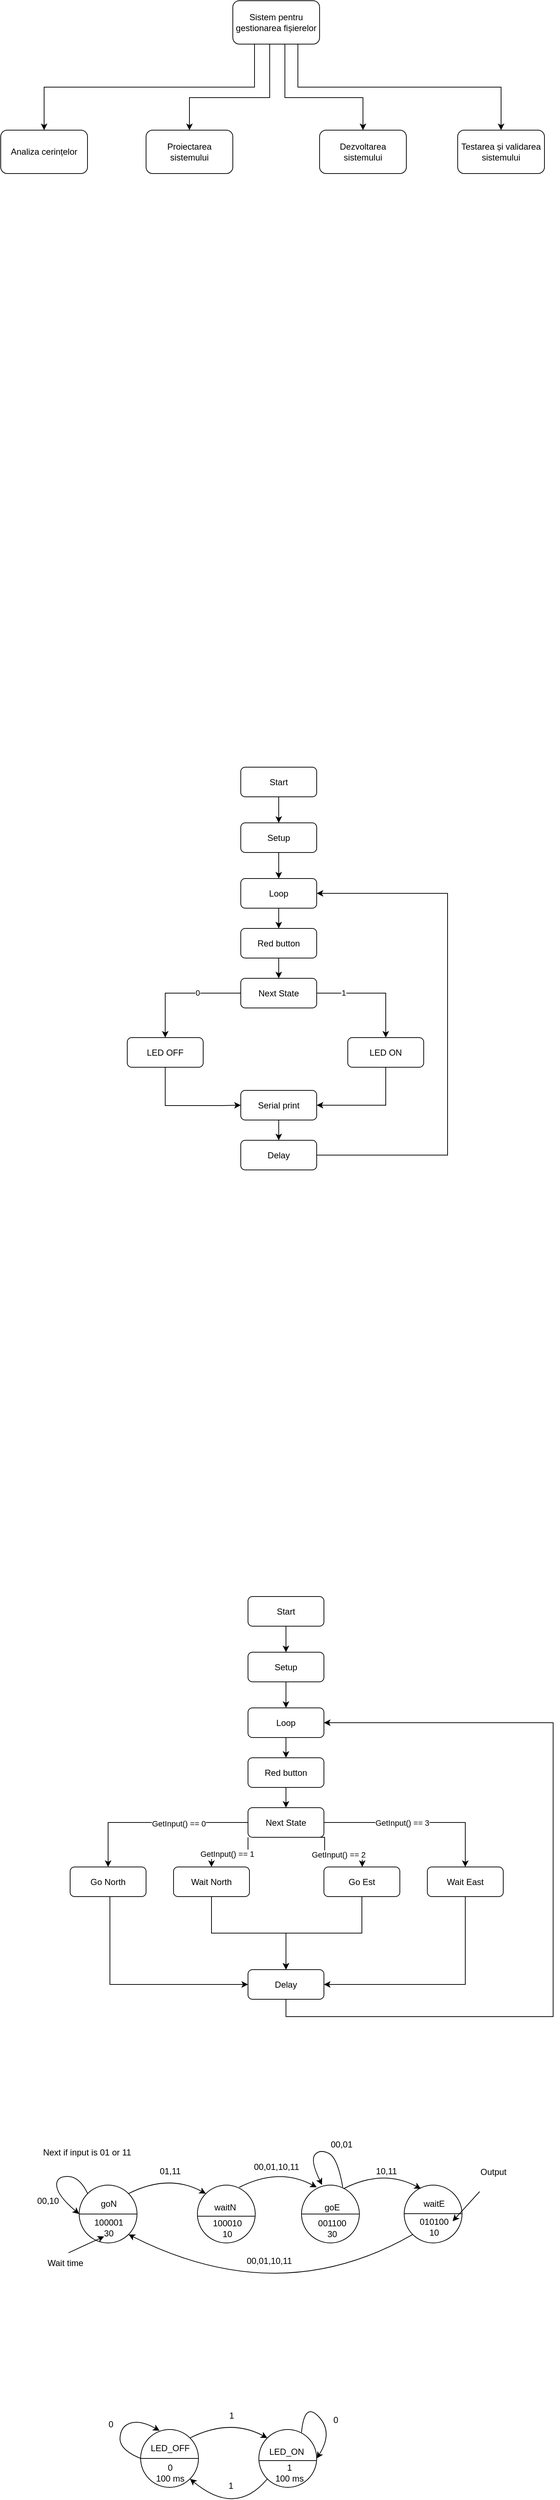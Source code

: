 <mxfile version="24.7.17">
  <diagram name="Page-1" id="keTNEGnftJXRs440OWy9">
    <mxGraphModel dx="712" dy="876" grid="0" gridSize="10" guides="1" tooltips="1" connect="1" arrows="1" fold="1" page="1" pageScale="1" pageWidth="850" pageHeight="1100" math="0" shadow="0">
      <root>
        <mxCell id="0" />
        <mxCell id="1" parent="0" />
        <mxCell id="iCHob3DXkhUxvK6vz61q-8" style="edgeStyle=orthogonalEdgeStyle;rounded=0;orthogonalLoop=1;jettySize=auto;html=1;exitX=0.25;exitY=1;exitDx=0;exitDy=0;entryX=0.5;entryY=0;entryDx=0;entryDy=0;" parent="1" source="iCHob3DXkhUxvK6vz61q-1" target="iCHob3DXkhUxvK6vz61q-2" edge="1">
          <mxGeometry relative="1" as="geometry" />
        </mxCell>
        <mxCell id="iCHob3DXkhUxvK6vz61q-10" style="edgeStyle=orthogonalEdgeStyle;rounded=0;orthogonalLoop=1;jettySize=auto;html=1;" parent="1" source="iCHob3DXkhUxvK6vz61q-1" target="iCHob3DXkhUxvK6vz61q-3" edge="1">
          <mxGeometry relative="1" as="geometry">
            <Array as="points">
              <mxPoint x="429" y="191" />
              <mxPoint x="318" y="191" />
            </Array>
          </mxGeometry>
        </mxCell>
        <mxCell id="iCHob3DXkhUxvK6vz61q-11" style="edgeStyle=orthogonalEdgeStyle;rounded=0;orthogonalLoop=1;jettySize=auto;html=1;" parent="1" source="iCHob3DXkhUxvK6vz61q-1" target="iCHob3DXkhUxvK6vz61q-4" edge="1">
          <mxGeometry relative="1" as="geometry">
            <Array as="points">
              <mxPoint x="450" y="191" />
              <mxPoint x="558" y="191" />
            </Array>
          </mxGeometry>
        </mxCell>
        <mxCell id="iCHob3DXkhUxvK6vz61q-12" style="edgeStyle=orthogonalEdgeStyle;rounded=0;orthogonalLoop=1;jettySize=auto;html=1;exitX=0.75;exitY=1;exitDx=0;exitDy=0;entryX=0.5;entryY=0;entryDx=0;entryDy=0;" parent="1" source="iCHob3DXkhUxvK6vz61q-1" target="iCHob3DXkhUxvK6vz61q-5" edge="1">
          <mxGeometry relative="1" as="geometry" />
        </mxCell>
        <mxCell id="iCHob3DXkhUxvK6vz61q-1" value="Sistem pentru gestionarea fișierelor" style="rounded=1;whiteSpace=wrap;html=1;" parent="1" vertex="1">
          <mxGeometry x="378" y="57" width="120" height="60" as="geometry" />
        </mxCell>
        <mxCell id="iCHob3DXkhUxvK6vz61q-2" value="Analiza cerințelor" style="rounded=1;whiteSpace=wrap;html=1;" parent="1" vertex="1">
          <mxGeometry x="57" y="236" width="120" height="60" as="geometry" />
        </mxCell>
        <mxCell id="iCHob3DXkhUxvK6vz61q-3" value="Proiectarea sistemului" style="rounded=1;whiteSpace=wrap;html=1;" parent="1" vertex="1">
          <mxGeometry x="258" y="236" width="120" height="60" as="geometry" />
        </mxCell>
        <mxCell id="iCHob3DXkhUxvK6vz61q-4" value="Dezvoltarea sistemului" style="rounded=1;whiteSpace=wrap;html=1;" parent="1" vertex="1">
          <mxGeometry x="498" y="236" width="120" height="60" as="geometry" />
        </mxCell>
        <mxCell id="iCHob3DXkhUxvK6vz61q-5" value="Testarea și validarea sistemului" style="rounded=1;whiteSpace=wrap;html=1;" parent="1" vertex="1">
          <mxGeometry x="689" y="236" width="120" height="60" as="geometry" />
        </mxCell>
        <mxCell id="Bnkb0iWtYhn1UjVCgejJ-5" style="edgeStyle=orthogonalEdgeStyle;rounded=0;orthogonalLoop=1;jettySize=auto;html=1;entryX=0.5;entryY=0;entryDx=0;entryDy=0;" parent="1" source="Bnkb0iWtYhn1UjVCgejJ-1" target="Bnkb0iWtYhn1UjVCgejJ-2" edge="1">
          <mxGeometry relative="1" as="geometry" />
        </mxCell>
        <mxCell id="Bnkb0iWtYhn1UjVCgejJ-1" value="Start" style="rounded=1;whiteSpace=wrap;html=1;" parent="1" vertex="1">
          <mxGeometry x="389" y="1117" width="105" height="41" as="geometry" />
        </mxCell>
        <mxCell id="Bnkb0iWtYhn1UjVCgejJ-6" style="edgeStyle=orthogonalEdgeStyle;rounded=0;orthogonalLoop=1;jettySize=auto;html=1;" parent="1" source="Bnkb0iWtYhn1UjVCgejJ-2" target="Bnkb0iWtYhn1UjVCgejJ-3" edge="1">
          <mxGeometry relative="1" as="geometry" />
        </mxCell>
        <mxCell id="Bnkb0iWtYhn1UjVCgejJ-2" value="Setup" style="rounded=1;whiteSpace=wrap;html=1;" parent="1" vertex="1">
          <mxGeometry x="389" y="1194" width="105" height="41" as="geometry" />
        </mxCell>
        <mxCell id="Bnkb0iWtYhn1UjVCgejJ-12" value="" style="edgeStyle=orthogonalEdgeStyle;rounded=0;orthogonalLoop=1;jettySize=auto;html=1;" parent="1" source="Bnkb0iWtYhn1UjVCgejJ-3" target="Bnkb0iWtYhn1UjVCgejJ-11" edge="1">
          <mxGeometry relative="1" as="geometry" />
        </mxCell>
        <mxCell id="Bnkb0iWtYhn1UjVCgejJ-3" value="Loop" style="rounded=1;whiteSpace=wrap;html=1;" parent="1" vertex="1">
          <mxGeometry x="389" y="1271" width="105" height="41" as="geometry" />
        </mxCell>
        <mxCell id="Bnkb0iWtYhn1UjVCgejJ-16" style="edgeStyle=orthogonalEdgeStyle;rounded=0;orthogonalLoop=1;jettySize=auto;html=1;entryX=0.5;entryY=0;entryDx=0;entryDy=0;" parent="1" source="Bnkb0iWtYhn1UjVCgejJ-7" target="Bnkb0iWtYhn1UjVCgejJ-15" edge="1">
          <mxGeometry relative="1" as="geometry" />
        </mxCell>
        <mxCell id="Bnkb0iWtYhn1UjVCgejJ-18" value="0" style="edgeLabel;html=1;align=center;verticalAlign=middle;resizable=0;points=[];" parent="Bnkb0iWtYhn1UjVCgejJ-16" vertex="1" connectable="0">
          <mxGeometry x="-0.273" y="-1" relative="1" as="geometry">
            <mxPoint as="offset" />
          </mxGeometry>
        </mxCell>
        <mxCell id="Bnkb0iWtYhn1UjVCgejJ-17" style="edgeStyle=orthogonalEdgeStyle;rounded=0;orthogonalLoop=1;jettySize=auto;html=1;" parent="1" source="Bnkb0iWtYhn1UjVCgejJ-7" target="Bnkb0iWtYhn1UjVCgejJ-14" edge="1">
          <mxGeometry relative="1" as="geometry" />
        </mxCell>
        <mxCell id="Bnkb0iWtYhn1UjVCgejJ-19" value="1" style="edgeLabel;html=1;align=center;verticalAlign=middle;resizable=0;points=[];" parent="Bnkb0iWtYhn1UjVCgejJ-17" vertex="1" connectable="0">
          <mxGeometry x="-0.533" y="1" relative="1" as="geometry">
            <mxPoint as="offset" />
          </mxGeometry>
        </mxCell>
        <mxCell id="Bnkb0iWtYhn1UjVCgejJ-7" value="Next State" style="rounded=1;whiteSpace=wrap;html=1;" parent="1" vertex="1">
          <mxGeometry x="389" y="1409" width="105" height="41" as="geometry" />
        </mxCell>
        <mxCell id="Bnkb0iWtYhn1UjVCgejJ-13" value="" style="edgeStyle=orthogonalEdgeStyle;rounded=0;orthogonalLoop=1;jettySize=auto;html=1;" parent="1" source="Bnkb0iWtYhn1UjVCgejJ-11" target="Bnkb0iWtYhn1UjVCgejJ-7" edge="1">
          <mxGeometry relative="1" as="geometry" />
        </mxCell>
        <mxCell id="Bnkb0iWtYhn1UjVCgejJ-11" value="Red button" style="rounded=1;whiteSpace=wrap;html=1;" parent="1" vertex="1">
          <mxGeometry x="389" y="1340" width="105" height="41" as="geometry" />
        </mxCell>
        <mxCell id="Bnkb0iWtYhn1UjVCgejJ-22" style="edgeStyle=orthogonalEdgeStyle;rounded=0;orthogonalLoop=1;jettySize=auto;html=1;entryX=1;entryY=0.5;entryDx=0;entryDy=0;" parent="1" source="Bnkb0iWtYhn1UjVCgejJ-14" target="Bnkb0iWtYhn1UjVCgejJ-20" edge="1">
          <mxGeometry relative="1" as="geometry">
            <Array as="points">
              <mxPoint x="590" y="1585" />
            </Array>
          </mxGeometry>
        </mxCell>
        <mxCell id="Bnkb0iWtYhn1UjVCgejJ-14" value="LED ON" style="rounded=1;whiteSpace=wrap;html=1;" parent="1" vertex="1">
          <mxGeometry x="537" y="1491" width="105" height="41" as="geometry" />
        </mxCell>
        <mxCell id="Bnkb0iWtYhn1UjVCgejJ-21" style="edgeStyle=orthogonalEdgeStyle;rounded=0;orthogonalLoop=1;jettySize=auto;html=1;entryX=0;entryY=0.5;entryDx=0;entryDy=0;" parent="1" source="Bnkb0iWtYhn1UjVCgejJ-15" target="Bnkb0iWtYhn1UjVCgejJ-20" edge="1">
          <mxGeometry relative="1" as="geometry">
            <Array as="points">
              <mxPoint x="285" y="1585" />
              <mxPoint x="363" y="1585" />
            </Array>
          </mxGeometry>
        </mxCell>
        <mxCell id="Bnkb0iWtYhn1UjVCgejJ-15" value="LED OFF" style="rounded=1;whiteSpace=wrap;html=1;" parent="1" vertex="1">
          <mxGeometry x="232" y="1491" width="105" height="41" as="geometry" />
        </mxCell>
        <mxCell id="Bnkb0iWtYhn1UjVCgejJ-24" value="" style="edgeStyle=orthogonalEdgeStyle;rounded=0;orthogonalLoop=1;jettySize=auto;html=1;" parent="1" source="Bnkb0iWtYhn1UjVCgejJ-20" target="Bnkb0iWtYhn1UjVCgejJ-23" edge="1">
          <mxGeometry relative="1" as="geometry" />
        </mxCell>
        <mxCell id="Bnkb0iWtYhn1UjVCgejJ-20" value="Serial print" style="rounded=1;whiteSpace=wrap;html=1;" parent="1" vertex="1">
          <mxGeometry x="389" y="1564" width="105" height="41" as="geometry" />
        </mxCell>
        <mxCell id="Bnkb0iWtYhn1UjVCgejJ-25" style="edgeStyle=orthogonalEdgeStyle;rounded=0;orthogonalLoop=1;jettySize=auto;html=1;entryX=1;entryY=0.5;entryDx=0;entryDy=0;" parent="1" source="Bnkb0iWtYhn1UjVCgejJ-23" target="Bnkb0iWtYhn1UjVCgejJ-3" edge="1">
          <mxGeometry relative="1" as="geometry">
            <Array as="points">
              <mxPoint x="675" y="1653.5" />
              <mxPoint x="675" y="1292" />
            </Array>
          </mxGeometry>
        </mxCell>
        <mxCell id="Bnkb0iWtYhn1UjVCgejJ-23" value="Delay" style="rounded=1;whiteSpace=wrap;html=1;" parent="1" vertex="1">
          <mxGeometry x="389" y="1633" width="105" height="41" as="geometry" />
        </mxCell>
        <mxCell id="Bnkb0iWtYhn1UjVCgejJ-26" style="edgeStyle=orthogonalEdgeStyle;rounded=0;orthogonalLoop=1;jettySize=auto;html=1;entryX=0.5;entryY=0;entryDx=0;entryDy=0;" parent="1" source="Bnkb0iWtYhn1UjVCgejJ-27" target="Bnkb0iWtYhn1UjVCgejJ-29" edge="1">
          <mxGeometry relative="1" as="geometry" />
        </mxCell>
        <mxCell id="Bnkb0iWtYhn1UjVCgejJ-27" value="Start" style="rounded=1;whiteSpace=wrap;html=1;" parent="1" vertex="1">
          <mxGeometry x="399" y="2264" width="105" height="41" as="geometry" />
        </mxCell>
        <mxCell id="Bnkb0iWtYhn1UjVCgejJ-28" style="edgeStyle=orthogonalEdgeStyle;rounded=0;orthogonalLoop=1;jettySize=auto;html=1;" parent="1" source="Bnkb0iWtYhn1UjVCgejJ-29" target="Bnkb0iWtYhn1UjVCgejJ-31" edge="1">
          <mxGeometry relative="1" as="geometry" />
        </mxCell>
        <mxCell id="Bnkb0iWtYhn1UjVCgejJ-29" value="Setup" style="rounded=1;whiteSpace=wrap;html=1;" parent="1" vertex="1">
          <mxGeometry x="399" y="2341" width="105" height="41" as="geometry" />
        </mxCell>
        <mxCell id="Bnkb0iWtYhn1UjVCgejJ-30" value="" style="edgeStyle=orthogonalEdgeStyle;rounded=0;orthogonalLoop=1;jettySize=auto;html=1;" parent="1" source="Bnkb0iWtYhn1UjVCgejJ-31" target="Bnkb0iWtYhn1UjVCgejJ-38" edge="1">
          <mxGeometry relative="1" as="geometry" />
        </mxCell>
        <mxCell id="Bnkb0iWtYhn1UjVCgejJ-31" value="Loop" style="rounded=1;whiteSpace=wrap;html=1;" parent="1" vertex="1">
          <mxGeometry x="399" y="2418" width="105" height="41" as="geometry" />
        </mxCell>
        <mxCell id="Bnkb0iWtYhn1UjVCgejJ-49" style="edgeStyle=orthogonalEdgeStyle;rounded=0;orthogonalLoop=1;jettySize=auto;html=1;" parent="1" source="Bnkb0iWtYhn1UjVCgejJ-36" target="Bnkb0iWtYhn1UjVCgejJ-46" edge="1">
          <mxGeometry relative="1" as="geometry" />
        </mxCell>
        <mxCell id="Bnkb0iWtYhn1UjVCgejJ-53" value="GetInput() == 0" style="edgeLabel;html=1;align=center;verticalAlign=middle;resizable=0;points=[];" parent="Bnkb0iWtYhn1UjVCgejJ-49" vertex="1" connectable="0">
          <mxGeometry x="-0.244" y="1" relative="1" as="geometry">
            <mxPoint as="offset" />
          </mxGeometry>
        </mxCell>
        <mxCell id="Bnkb0iWtYhn1UjVCgejJ-50" style="edgeStyle=orthogonalEdgeStyle;rounded=0;orthogonalLoop=1;jettySize=auto;html=1;" parent="1" source="Bnkb0iWtYhn1UjVCgejJ-36" target="Bnkb0iWtYhn1UjVCgejJ-47" edge="1">
          <mxGeometry relative="1" as="geometry" />
        </mxCell>
        <mxCell id="Bnkb0iWtYhn1UjVCgejJ-56" value="GetInput() == 3" style="edgeLabel;html=1;align=center;verticalAlign=middle;resizable=0;points=[];" parent="Bnkb0iWtYhn1UjVCgejJ-50" vertex="1" connectable="0">
          <mxGeometry x="-0.162" relative="1" as="geometry">
            <mxPoint as="offset" />
          </mxGeometry>
        </mxCell>
        <mxCell id="Bnkb0iWtYhn1UjVCgejJ-51" style="edgeStyle=orthogonalEdgeStyle;rounded=0;orthogonalLoop=1;jettySize=auto;html=1;exitX=0;exitY=1;exitDx=0;exitDy=0;" parent="1" source="Bnkb0iWtYhn1UjVCgejJ-36" target="Bnkb0iWtYhn1UjVCgejJ-40" edge="1">
          <mxGeometry relative="1" as="geometry" />
        </mxCell>
        <mxCell id="Bnkb0iWtYhn1UjVCgejJ-54" value="GetInput() == 1" style="edgeLabel;html=1;align=center;verticalAlign=middle;resizable=0;points=[];" parent="Bnkb0iWtYhn1UjVCgejJ-51" vertex="1" connectable="0">
          <mxGeometry x="0.089" y="2" relative="1" as="geometry">
            <mxPoint as="offset" />
          </mxGeometry>
        </mxCell>
        <mxCell id="Bnkb0iWtYhn1UjVCgejJ-52" style="edgeStyle=orthogonalEdgeStyle;rounded=0;orthogonalLoop=1;jettySize=auto;html=1;exitX=0.75;exitY=1;exitDx=0;exitDy=0;" parent="1" source="Bnkb0iWtYhn1UjVCgejJ-36" target="Bnkb0iWtYhn1UjVCgejJ-48" edge="1">
          <mxGeometry relative="1" as="geometry">
            <Array as="points">
              <mxPoint x="505" y="2597" />
              <mxPoint x="505" y="2618" />
              <mxPoint x="557" y="2618" />
            </Array>
          </mxGeometry>
        </mxCell>
        <mxCell id="Bnkb0iWtYhn1UjVCgejJ-55" value="GetInput() == 2" style="edgeLabel;html=1;align=center;verticalAlign=middle;resizable=0;points=[];" parent="Bnkb0iWtYhn1UjVCgejJ-52" vertex="1" connectable="0">
          <mxGeometry x="0.113" y="-3" relative="1" as="geometry">
            <mxPoint as="offset" />
          </mxGeometry>
        </mxCell>
        <mxCell id="Bnkb0iWtYhn1UjVCgejJ-36" value="Next State" style="rounded=1;whiteSpace=wrap;html=1;" parent="1" vertex="1">
          <mxGeometry x="399" y="2556" width="105" height="41" as="geometry" />
        </mxCell>
        <mxCell id="Bnkb0iWtYhn1UjVCgejJ-37" value="" style="edgeStyle=orthogonalEdgeStyle;rounded=0;orthogonalLoop=1;jettySize=auto;html=1;" parent="1" source="Bnkb0iWtYhn1UjVCgejJ-38" target="Bnkb0iWtYhn1UjVCgejJ-36" edge="1">
          <mxGeometry relative="1" as="geometry" />
        </mxCell>
        <mxCell id="Bnkb0iWtYhn1UjVCgejJ-38" value="Red button" style="rounded=1;whiteSpace=wrap;html=1;" parent="1" vertex="1">
          <mxGeometry x="399" y="2487" width="105" height="41" as="geometry" />
        </mxCell>
        <mxCell id="Bnkb0iWtYhn1UjVCgejJ-59" style="edgeStyle=orthogonalEdgeStyle;rounded=0;orthogonalLoop=1;jettySize=auto;html=1;" parent="1" source="Bnkb0iWtYhn1UjVCgejJ-40" target="Bnkb0iWtYhn1UjVCgejJ-45" edge="1">
          <mxGeometry relative="1" as="geometry" />
        </mxCell>
        <mxCell id="Bnkb0iWtYhn1UjVCgejJ-40" value="Wait North" style="rounded=1;whiteSpace=wrap;html=1;" parent="1" vertex="1">
          <mxGeometry x="296" y="2638" width="105" height="41" as="geometry" />
        </mxCell>
        <mxCell id="Bnkb0iWtYhn1UjVCgejJ-44" style="edgeStyle=orthogonalEdgeStyle;rounded=0;orthogonalLoop=1;jettySize=auto;html=1;entryX=1;entryY=0.5;entryDx=0;entryDy=0;" parent="1" source="Bnkb0iWtYhn1UjVCgejJ-45" target="Bnkb0iWtYhn1UjVCgejJ-31" edge="1">
          <mxGeometry relative="1" as="geometry">
            <Array as="points">
              <mxPoint x="452" y="2845" />
              <mxPoint x="821" y="2845" />
              <mxPoint x="821" y="2439" />
            </Array>
          </mxGeometry>
        </mxCell>
        <mxCell id="Bnkb0iWtYhn1UjVCgejJ-45" value="Delay" style="rounded=1;whiteSpace=wrap;html=1;" parent="1" vertex="1">
          <mxGeometry x="399" y="2780" width="105" height="41" as="geometry" />
        </mxCell>
        <mxCell id="Bnkb0iWtYhn1UjVCgejJ-58" style="edgeStyle=orthogonalEdgeStyle;rounded=0;orthogonalLoop=1;jettySize=auto;html=1;entryX=0;entryY=0.5;entryDx=0;entryDy=0;" parent="1" source="Bnkb0iWtYhn1UjVCgejJ-46" target="Bnkb0iWtYhn1UjVCgejJ-45" edge="1">
          <mxGeometry relative="1" as="geometry">
            <Array as="points">
              <mxPoint x="208" y="2801" />
            </Array>
          </mxGeometry>
        </mxCell>
        <mxCell id="Bnkb0iWtYhn1UjVCgejJ-46" value="Go North" style="rounded=1;whiteSpace=wrap;html=1;" parent="1" vertex="1">
          <mxGeometry x="153" y="2638" width="105" height="41" as="geometry" />
        </mxCell>
        <mxCell id="Bnkb0iWtYhn1UjVCgejJ-61" style="edgeStyle=orthogonalEdgeStyle;rounded=0;orthogonalLoop=1;jettySize=auto;html=1;entryX=1;entryY=0.5;entryDx=0;entryDy=0;" parent="1" source="Bnkb0iWtYhn1UjVCgejJ-47" target="Bnkb0iWtYhn1UjVCgejJ-45" edge="1">
          <mxGeometry relative="1" as="geometry">
            <Array as="points">
              <mxPoint x="700" y="2801" />
            </Array>
          </mxGeometry>
        </mxCell>
        <mxCell id="Bnkb0iWtYhn1UjVCgejJ-47" value="Wait East" style="rounded=1;whiteSpace=wrap;html=1;" parent="1" vertex="1">
          <mxGeometry x="647" y="2638" width="105" height="41" as="geometry" />
        </mxCell>
        <mxCell id="Bnkb0iWtYhn1UjVCgejJ-60" style="edgeStyle=orthogonalEdgeStyle;rounded=0;orthogonalLoop=1;jettySize=auto;html=1;entryX=0.5;entryY=0;entryDx=0;entryDy=0;" parent="1" source="Bnkb0iWtYhn1UjVCgejJ-48" target="Bnkb0iWtYhn1UjVCgejJ-45" edge="1">
          <mxGeometry relative="1" as="geometry" />
        </mxCell>
        <mxCell id="Bnkb0iWtYhn1UjVCgejJ-48" value="Go Est" style="rounded=1;whiteSpace=wrap;html=1;" parent="1" vertex="1">
          <mxGeometry x="504" y="2638" width="105" height="41" as="geometry" />
        </mxCell>
        <mxCell id="QQsYSP25HF_Amjcmyv4u-1" value="" style="ellipse;whiteSpace=wrap;html=1;aspect=fixed;" vertex="1" parent="1">
          <mxGeometry x="165.5" y="3078" width="80" height="80" as="geometry" />
        </mxCell>
        <mxCell id="QQsYSP25HF_Amjcmyv4u-2" value="" style="ellipse;whiteSpace=wrap;html=1;aspect=fixed;" vertex="1" parent="1">
          <mxGeometry x="615" y="3078" width="80" height="80" as="geometry" />
        </mxCell>
        <mxCell id="QQsYSP25HF_Amjcmyv4u-3" value="" style="ellipse;whiteSpace=wrap;html=1;aspect=fixed;" vertex="1" parent="1">
          <mxGeometry x="473" y="3078" width="80" height="80" as="geometry" />
        </mxCell>
        <mxCell id="QQsYSP25HF_Amjcmyv4u-4" value="" style="ellipse;whiteSpace=wrap;html=1;aspect=fixed;" vertex="1" parent="1">
          <mxGeometry x="329" y="3078" width="80" height="80" as="geometry" />
        </mxCell>
        <mxCell id="QQsYSP25HF_Amjcmyv4u-6" value="" style="curved=1;endArrow=classic;html=1;rounded=0;exitX=0;exitY=0;exitDx=0;exitDy=0;entryX=0;entryY=0.5;entryDx=0;entryDy=0;" edge="1" parent="1" source="QQsYSP25HF_Amjcmyv4u-1" target="QQsYSP25HF_Amjcmyv4u-1">
          <mxGeometry width="50" height="50" relative="1" as="geometry">
            <mxPoint x="129" y="3031" as="sourcePoint" />
            <mxPoint x="133" y="3138" as="targetPoint" />
            <Array as="points">
              <mxPoint x="166" y="3066" />
              <mxPoint x="133" y="3066" />
              <mxPoint x="136" y="3093" />
            </Array>
          </mxGeometry>
        </mxCell>
        <mxCell id="QQsYSP25HF_Amjcmyv4u-7" value="" style="curved=1;endArrow=classic;html=1;rounded=0;exitX=1;exitY=0;exitDx=0;exitDy=0;entryX=0;entryY=0;entryDx=0;entryDy=0;" edge="1" parent="1" source="QQsYSP25HF_Amjcmyv4u-1" target="QQsYSP25HF_Amjcmyv4u-4">
          <mxGeometry width="50" height="50" relative="1" as="geometry">
            <mxPoint x="249.5" y="3102" as="sourcePoint" />
            <mxPoint x="295.5" y="3044" as="targetPoint" />
            <Array as="points">
              <mxPoint x="289" y="3062" />
            </Array>
          </mxGeometry>
        </mxCell>
        <mxCell id="QQsYSP25HF_Amjcmyv4u-11" value="" style="curved=1;endArrow=classic;html=1;rounded=0;entryX=1;entryY=1;entryDx=0;entryDy=0;exitX=0;exitY=1;exitDx=0;exitDy=0;" edge="1" parent="1" source="QQsYSP25HF_Amjcmyv4u-2" target="QQsYSP25HF_Amjcmyv4u-1">
          <mxGeometry width="50" height="50" relative="1" as="geometry">
            <mxPoint x="438" y="3248" as="sourcePoint" />
            <mxPoint x="488" y="3198" as="targetPoint" />
            <Array as="points">
              <mxPoint x="443" y="3252" />
            </Array>
          </mxGeometry>
        </mxCell>
        <mxCell id="QQsYSP25HF_Amjcmyv4u-12" value="" style="curved=1;endArrow=classic;html=1;rounded=0;exitX=0.713;exitY=0.038;exitDx=0;exitDy=0;entryX=0.354;entryY=-0.004;entryDx=0;entryDy=0;exitPerimeter=0;entryPerimeter=0;" edge="1" parent="1" source="QQsYSP25HF_Amjcmyv4u-3" target="QQsYSP25HF_Amjcmyv4u-3">
          <mxGeometry width="50" height="50" relative="1" as="geometry">
            <mxPoint x="526" y="3041" as="sourcePoint" />
            <mxPoint x="515" y="3069" as="targetPoint" />
            <Array as="points">
              <mxPoint x="523" y="3040" />
              <mxPoint x="498" y="3028" />
              <mxPoint x="485" y="3044" />
            </Array>
          </mxGeometry>
        </mxCell>
        <mxCell id="QQsYSP25HF_Amjcmyv4u-13" value="Output&lt;div&gt;&lt;br&gt;&lt;/div&gt;" style="text;html=1;align=center;verticalAlign=middle;resizable=0;points=[];autosize=1;strokeColor=none;fillColor=none;" vertex="1" parent="1">
          <mxGeometry x="711" y="3046" width="54" height="41" as="geometry" />
        </mxCell>
        <mxCell id="QQsYSP25HF_Amjcmyv4u-14" value="Next if input is 01 or 11" style="text;html=1;align=center;verticalAlign=middle;resizable=0;points=[];autosize=1;strokeColor=none;fillColor=none;" vertex="1" parent="1">
          <mxGeometry x="105.5" y="3020" width="140" height="26" as="geometry" />
        </mxCell>
        <mxCell id="QQsYSP25HF_Amjcmyv4u-15" value="Wait time&lt;div&gt;&lt;br&gt;&lt;/div&gt;" style="text;html=1;align=center;verticalAlign=middle;resizable=0;points=[];autosize=1;strokeColor=none;fillColor=none;" vertex="1" parent="1">
          <mxGeometry x="112" y="3172" width="68" height="41" as="geometry" />
        </mxCell>
        <mxCell id="QQsYSP25HF_Amjcmyv4u-16" value="" style="endArrow=none;html=1;rounded=0;entryX=1;entryY=0.5;entryDx=0;entryDy=0;exitX=0;exitY=0.5;exitDx=0;exitDy=0;" edge="1" parent="1" source="QQsYSP25HF_Amjcmyv4u-3" target="QQsYSP25HF_Amjcmyv4u-3">
          <mxGeometry width="50" height="50" relative="1" as="geometry">
            <mxPoint x="487" y="3167" as="sourcePoint" />
            <mxPoint x="545" y="3112" as="targetPoint" />
          </mxGeometry>
        </mxCell>
        <mxCell id="QQsYSP25HF_Amjcmyv4u-17" value="" style="endArrow=none;html=1;rounded=0;entryX=1;entryY=0.5;entryDx=0;entryDy=0;exitX=0;exitY=0.5;exitDx=0;exitDy=0;" edge="1" parent="1" source="QQsYSP25HF_Amjcmyv4u-1" target="QQsYSP25HF_Amjcmyv4u-1">
          <mxGeometry width="50" height="50" relative="1" as="geometry">
            <mxPoint x="173" y="3156" as="sourcePoint" />
            <mxPoint x="223" y="3106" as="targetPoint" />
          </mxGeometry>
        </mxCell>
        <mxCell id="QQsYSP25HF_Amjcmyv4u-18" value="goN" style="text;html=1;align=center;verticalAlign=middle;resizable=0;points=[];autosize=1;strokeColor=none;fillColor=none;" vertex="1" parent="1">
          <mxGeometry x="185.5" y="3091" width="40" height="26" as="geometry" />
        </mxCell>
        <mxCell id="QQsYSP25HF_Amjcmyv4u-19" value="" style="endArrow=none;html=1;rounded=0;entryX=1;entryY=0.5;entryDx=0;entryDy=0;exitX=0;exitY=0.5;exitDx=0;exitDy=0;" edge="1" parent="1">
          <mxGeometry width="50" height="50" relative="1" as="geometry">
            <mxPoint x="329" y="3121" as="sourcePoint" />
            <mxPoint x="409" y="3121" as="targetPoint" />
          </mxGeometry>
        </mxCell>
        <mxCell id="QQsYSP25HF_Amjcmyv4u-20" value="" style="endArrow=none;html=1;rounded=0;entryX=1;entryY=0.5;entryDx=0;entryDy=0;exitX=0;exitY=0.5;exitDx=0;exitDy=0;" edge="1" parent="1">
          <mxGeometry width="50" height="50" relative="1" as="geometry">
            <mxPoint x="615" y="3117.5" as="sourcePoint" />
            <mxPoint x="695" y="3117.5" as="targetPoint" />
          </mxGeometry>
        </mxCell>
        <mxCell id="QQsYSP25HF_Amjcmyv4u-21" value="waitN" style="text;html=1;align=center;verticalAlign=middle;resizable=0;points=[];autosize=1;strokeColor=none;fillColor=none;" vertex="1" parent="1">
          <mxGeometry x="343" y="3096" width="48" height="26" as="geometry" />
        </mxCell>
        <mxCell id="QQsYSP25HF_Amjcmyv4u-22" value="goE" style="text;html=1;align=center;verticalAlign=middle;resizable=0;points=[];autosize=1;strokeColor=none;fillColor=none;" vertex="1" parent="1">
          <mxGeometry x="495" y="3096" width="39" height="26" as="geometry" />
        </mxCell>
        <mxCell id="QQsYSP25HF_Amjcmyv4u-23" value="waitE" style="text;html=1;align=center;verticalAlign=middle;resizable=0;points=[];autosize=1;strokeColor=none;fillColor=none;" vertex="1" parent="1">
          <mxGeometry x="632" y="3091" width="47" height="26" as="geometry" />
        </mxCell>
        <mxCell id="QQsYSP25HF_Amjcmyv4u-24" value="100001" style="text;html=1;align=center;verticalAlign=middle;resizable=0;points=[];autosize=1;strokeColor=none;fillColor=none;" vertex="1" parent="1">
          <mxGeometry x="177" y="3117" width="58" height="26" as="geometry" />
        </mxCell>
        <mxCell id="QQsYSP25HF_Amjcmyv4u-25" value="30" style="text;html=1;align=center;verticalAlign=middle;resizable=0;points=[];autosize=1;strokeColor=none;fillColor=none;" vertex="1" parent="1">
          <mxGeometry x="190" y="3132" width="31" height="26" as="geometry" />
        </mxCell>
        <mxCell id="QQsYSP25HF_Amjcmyv4u-27" value="" style="curved=1;endArrow=classic;html=1;rounded=0;exitX=1;exitY=0;exitDx=0;exitDy=0;entryX=0;entryY=0;entryDx=0;entryDy=0;" edge="1" parent="1">
          <mxGeometry width="50" height="50" relative="1" as="geometry">
            <mxPoint x="387" y="3081" as="sourcePoint" />
            <mxPoint x="494" y="3081" as="targetPoint" />
            <Array as="points">
              <mxPoint x="442" y="3053" />
            </Array>
          </mxGeometry>
        </mxCell>
        <mxCell id="QQsYSP25HF_Amjcmyv4u-28" value="" style="curved=1;endArrow=classic;html=1;rounded=0;exitX=1;exitY=0;exitDx=0;exitDy=0;entryX=0;entryY=0;entryDx=0;entryDy=0;" edge="1" parent="1">
          <mxGeometry width="50" height="50" relative="1" as="geometry">
            <mxPoint x="531" y="3083" as="sourcePoint" />
            <mxPoint x="638" y="3083" as="targetPoint" />
            <Array as="points">
              <mxPoint x="586" y="3055" />
            </Array>
          </mxGeometry>
        </mxCell>
        <mxCell id="QQsYSP25HF_Amjcmyv4u-29" value="100010&lt;div&gt;10&lt;/div&gt;" style="text;html=1;align=center;verticalAlign=middle;resizable=0;points=[];autosize=1;strokeColor=none;fillColor=none;" vertex="1" parent="1">
          <mxGeometry x="341" y="3117" width="58" height="41" as="geometry" />
        </mxCell>
        <mxCell id="QQsYSP25HF_Amjcmyv4u-30" value="001100&lt;div&gt;30&lt;/div&gt;" style="text;html=1;align=center;verticalAlign=middle;resizable=0;points=[];autosize=1;strokeColor=none;fillColor=none;" vertex="1" parent="1">
          <mxGeometry x="486" y="3117" width="57" height="41" as="geometry" />
        </mxCell>
        <mxCell id="QQsYSP25HF_Amjcmyv4u-31" value="010100&lt;div&gt;10&lt;/div&gt;" style="text;html=1;align=center;verticalAlign=middle;resizable=0;points=[];autosize=1;strokeColor=none;fillColor=none;" vertex="1" parent="1">
          <mxGeometry x="626.5" y="3115" width="58" height="41" as="geometry" />
        </mxCell>
        <mxCell id="QQsYSP25HF_Amjcmyv4u-32" value="" style="endArrow=classic;html=1;rounded=0;exitX=0.569;exitY=-0.008;exitDx=0;exitDy=0;exitPerimeter=0;" edge="1" parent="1" source="QQsYSP25HF_Amjcmyv4u-15">
          <mxGeometry width="50" height="50" relative="1" as="geometry">
            <mxPoint x="159" y="3168" as="sourcePoint" />
            <mxPoint x="200" y="3149" as="targetPoint" />
          </mxGeometry>
        </mxCell>
        <mxCell id="QQsYSP25HF_Amjcmyv4u-33" value="" style="endArrow=classic;html=1;rounded=0;" edge="1" parent="1" source="QQsYSP25HF_Amjcmyv4u-13">
          <mxGeometry width="50" height="50" relative="1" as="geometry">
            <mxPoint x="632" y="3178" as="sourcePoint" />
            <mxPoint x="682" y="3128" as="targetPoint" />
          </mxGeometry>
        </mxCell>
        <mxCell id="QQsYSP25HF_Amjcmyv4u-35" value="10,11" style="text;html=1;align=center;verticalAlign=middle;resizable=0;points=[];autosize=1;strokeColor=none;fillColor=none;" vertex="1" parent="1">
          <mxGeometry x="566" y="3046" width="47" height="26" as="geometry" />
        </mxCell>
        <mxCell id="QQsYSP25HF_Amjcmyv4u-37" value="00,01" style="text;html=1;align=center;verticalAlign=middle;resizable=0;points=[];autosize=1;strokeColor=none;fillColor=none;" vertex="1" parent="1">
          <mxGeometry x="504" y="3009" width="48" height="26" as="geometry" />
        </mxCell>
        <mxCell id="QQsYSP25HF_Amjcmyv4u-38" value="00,01,10,11" style="text;html=1;align=center;verticalAlign=middle;resizable=0;points=[];autosize=1;strokeColor=none;fillColor=none;" vertex="1" parent="1">
          <mxGeometry x="397.5" y="3040" width="81" height="26" as="geometry" />
        </mxCell>
        <mxCell id="QQsYSP25HF_Amjcmyv4u-39" value="01,11" style="text;html=1;align=center;verticalAlign=middle;resizable=0;points=[];autosize=1;strokeColor=none;fillColor=none;" vertex="1" parent="1">
          <mxGeometry x="267" y="3046" width="47" height="26" as="geometry" />
        </mxCell>
        <mxCell id="QQsYSP25HF_Amjcmyv4u-43" value="00,10" style="text;html=1;align=center;verticalAlign=middle;resizable=0;points=[];autosize=1;strokeColor=none;fillColor=none;" vertex="1" parent="1">
          <mxGeometry x="98" y="3087" width="48" height="26" as="geometry" />
        </mxCell>
        <mxCell id="QQsYSP25HF_Amjcmyv4u-44" value="00,01,10,11" style="text;html=1;align=center;verticalAlign=middle;resizable=0;points=[];autosize=1;strokeColor=none;fillColor=none;" vertex="1" parent="1">
          <mxGeometry x="387" y="3170" width="81" height="26" as="geometry" />
        </mxCell>
        <mxCell id="QQsYSP25HF_Amjcmyv4u-60" value="" style="ellipse;whiteSpace=wrap;html=1;aspect=fixed;" vertex="1" parent="1">
          <mxGeometry x="250.5" y="3416" width="80" height="80" as="geometry" />
        </mxCell>
        <mxCell id="QQsYSP25HF_Amjcmyv4u-61" value="" style="ellipse;whiteSpace=wrap;html=1;aspect=fixed;" vertex="1" parent="1">
          <mxGeometry x="414" y="3416" width="80" height="80" as="geometry" />
        </mxCell>
        <mxCell id="QQsYSP25HF_Amjcmyv4u-62" value="" style="curved=1;endArrow=classic;html=1;rounded=0;entryX=0.327;entryY=0.021;entryDx=0;entryDy=0;entryPerimeter=0;exitX=0;exitY=0.5;exitDx=0;exitDy=0;" edge="1" parent="1" source="QQsYSP25HF_Amjcmyv4u-60" target="QQsYSP25HF_Amjcmyv4u-60">
          <mxGeometry width="50" height="50" relative="1" as="geometry">
            <mxPoint x="218" y="3466" as="sourcePoint" />
            <mxPoint x="218" y="3476" as="targetPoint" />
            <Array as="points">
              <mxPoint x="221" y="3444" />
              <mxPoint x="223" y="3411" />
              <mxPoint x="251" y="3403" />
            </Array>
          </mxGeometry>
        </mxCell>
        <mxCell id="QQsYSP25HF_Amjcmyv4u-63" value="" style="curved=1;endArrow=classic;html=1;rounded=0;exitX=1;exitY=0;exitDx=0;exitDy=0;entryX=0;entryY=0;entryDx=0;entryDy=0;" edge="1" parent="1" source="QQsYSP25HF_Amjcmyv4u-60" target="QQsYSP25HF_Amjcmyv4u-61">
          <mxGeometry width="50" height="50" relative="1" as="geometry">
            <mxPoint x="334.5" y="3440" as="sourcePoint" />
            <mxPoint x="380.5" y="3382" as="targetPoint" />
            <Array as="points">
              <mxPoint x="374" y="3400" />
            </Array>
          </mxGeometry>
        </mxCell>
        <mxCell id="QQsYSP25HF_Amjcmyv4u-65" value="" style="endArrow=none;html=1;rounded=0;entryX=1;entryY=0.5;entryDx=0;entryDy=0;exitX=0;exitY=0.5;exitDx=0;exitDy=0;" edge="1" parent="1" source="QQsYSP25HF_Amjcmyv4u-60" target="QQsYSP25HF_Amjcmyv4u-60">
          <mxGeometry width="50" height="50" relative="1" as="geometry">
            <mxPoint x="258" y="3494" as="sourcePoint" />
            <mxPoint x="308" y="3444" as="targetPoint" />
          </mxGeometry>
        </mxCell>
        <mxCell id="QQsYSP25HF_Amjcmyv4u-66" value="LED_OFF" style="text;html=1;align=center;verticalAlign=middle;resizable=0;points=[];autosize=1;strokeColor=none;fillColor=none;" vertex="1" parent="1">
          <mxGeometry x="254.5" y="3429" width="72" height="26" as="geometry" />
        </mxCell>
        <mxCell id="QQsYSP25HF_Amjcmyv4u-67" value="" style="endArrow=none;html=1;rounded=0;entryX=1;entryY=0.5;entryDx=0;entryDy=0;exitX=0;exitY=0.5;exitDx=0;exitDy=0;" edge="1" parent="1">
          <mxGeometry width="50" height="50" relative="1" as="geometry">
            <mxPoint x="414" y="3459" as="sourcePoint" />
            <mxPoint x="494" y="3459" as="targetPoint" />
          </mxGeometry>
        </mxCell>
        <mxCell id="QQsYSP25HF_Amjcmyv4u-68" value="LED_ON" style="text;html=1;align=center;verticalAlign=middle;resizable=0;points=[];autosize=1;strokeColor=none;fillColor=none;" vertex="1" parent="1">
          <mxGeometry x="419" y="3434" width="66" height="26" as="geometry" />
        </mxCell>
        <mxCell id="QQsYSP25HF_Amjcmyv4u-69" value="0&lt;div&gt;100 ms&lt;/div&gt;" style="text;html=1;align=center;verticalAlign=middle;resizable=0;points=[];autosize=1;strokeColor=none;fillColor=none;" vertex="1" parent="1">
          <mxGeometry x="262" y="3455" width="57" height="41" as="geometry" />
        </mxCell>
        <mxCell id="QQsYSP25HF_Amjcmyv4u-71" value="1&lt;div&gt;100 ms&lt;/div&gt;" style="text;html=1;align=center;verticalAlign=middle;resizable=0;points=[];autosize=1;strokeColor=none;fillColor=none;" vertex="1" parent="1">
          <mxGeometry x="427" y="3455" width="57" height="41" as="geometry" />
        </mxCell>
        <mxCell id="QQsYSP25HF_Amjcmyv4u-73" value="1" style="text;html=1;align=center;verticalAlign=middle;resizable=0;points=[];autosize=1;strokeColor=none;fillColor=none;" vertex="1" parent="1">
          <mxGeometry x="363" y="3384" width="25" height="26" as="geometry" />
        </mxCell>
        <mxCell id="QQsYSP25HF_Amjcmyv4u-74" value="0" style="text;html=1;align=center;verticalAlign=middle;resizable=0;points=[];autosize=1;strokeColor=none;fillColor=none;" vertex="1" parent="1">
          <mxGeometry x="196" y="3396" width="25" height="26" as="geometry" />
        </mxCell>
        <mxCell id="QQsYSP25HF_Amjcmyv4u-75" value="" style="curved=1;endArrow=classic;html=1;rounded=0;exitX=0;exitY=1;exitDx=0;exitDy=0;entryX=1;entryY=1;entryDx=0;entryDy=0;" edge="1" parent="1" source="QQsYSP25HF_Amjcmyv4u-61" target="QQsYSP25HF_Amjcmyv4u-60">
          <mxGeometry width="50" height="50" relative="1" as="geometry">
            <mxPoint x="319" y="3503" as="sourcePoint" />
            <mxPoint x="426" y="3503" as="targetPoint" />
            <Array as="points">
              <mxPoint x="382" y="3537" />
            </Array>
          </mxGeometry>
        </mxCell>
        <mxCell id="QQsYSP25HF_Amjcmyv4u-76" value="1" style="text;html=1;align=center;verticalAlign=middle;resizable=0;points=[];autosize=1;strokeColor=none;fillColor=none;" vertex="1" parent="1">
          <mxGeometry x="362" y="3481" width="25" height="26" as="geometry" />
        </mxCell>
        <mxCell id="QQsYSP25HF_Amjcmyv4u-77" value="" style="curved=1;endArrow=classic;html=1;rounded=0;entryX=1;entryY=0.5;entryDx=0;entryDy=0;" edge="1" parent="1" target="QQsYSP25HF_Amjcmyv4u-61">
          <mxGeometry width="50" height="50" relative="1" as="geometry">
            <mxPoint x="473" y="3420" as="sourcePoint" />
            <mxPoint x="523" y="3370" as="targetPoint" />
            <Array as="points">
              <mxPoint x="477" y="3377" />
              <mxPoint x="517" y="3420" />
            </Array>
          </mxGeometry>
        </mxCell>
        <mxCell id="QQsYSP25HF_Amjcmyv4u-78" value="0" style="text;html=1;align=center;verticalAlign=middle;resizable=0;points=[];autosize=1;strokeColor=none;fillColor=none;" vertex="1" parent="1">
          <mxGeometry x="507" y="3390" width="25" height="26" as="geometry" />
        </mxCell>
      </root>
    </mxGraphModel>
  </diagram>
</mxfile>
